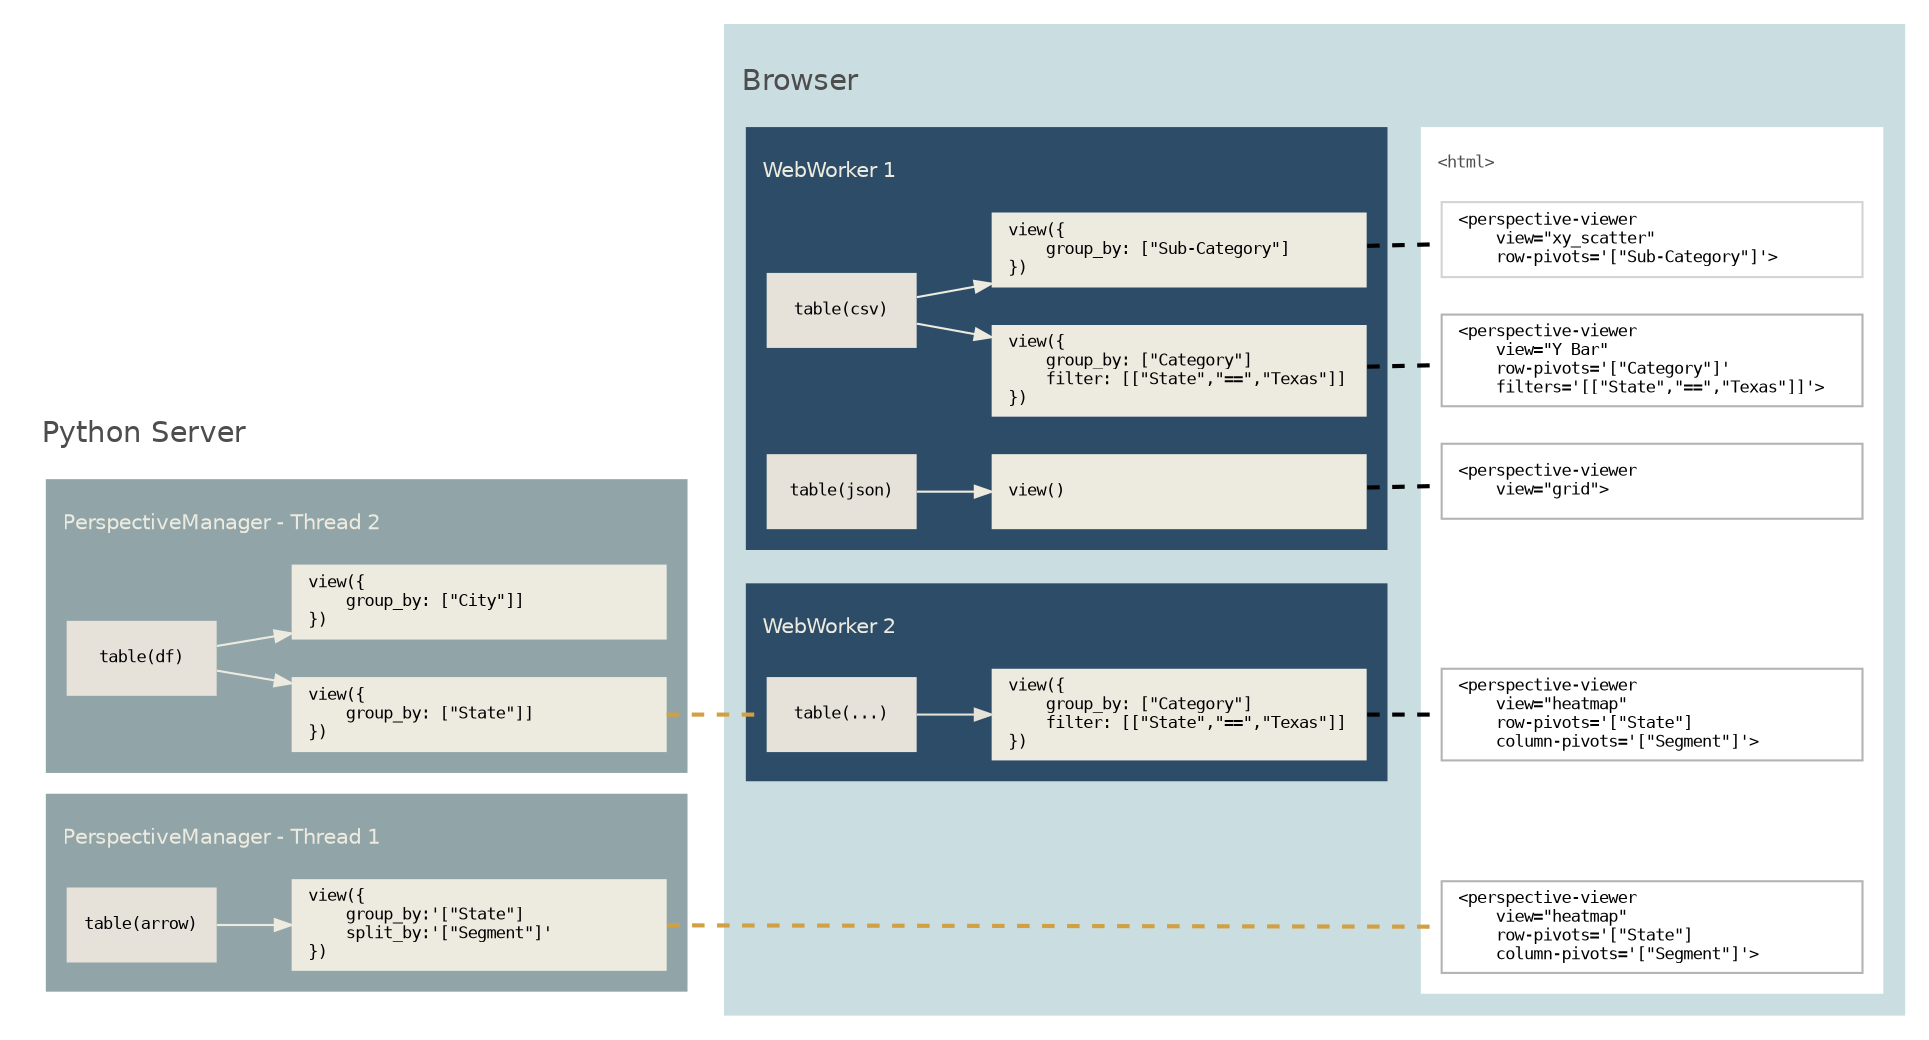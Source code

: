 digraph G {
    bgcolor=transparent
    graph [rankdir="LR" fontname="helvetica" labeljust="l"]
    node [shape="box" fontname="monospace" fontsize=8 color=gray70 style=filled fillcolor=white];
    edge [color="#EDEBDF" arrowsize=0.8]
    subgraph cluster_11 {
        label="\lPython Server";
        fontcolor=gray30
        margin=10
        color=none
        subgraph cluster_thread_2 {
            graph [
                label="\lPerspectiveManager - Thread 2";
                style=filled
                fillcolor="#91A4A8"
                color=none
                fontcolor="#EDEBDF"
                fontsize=10
                margin=10
            ]
            table_thread_2 [
                label="table(df)"
                width=1
                color=none
                fillcolor="#E6E2DA"
            ]
            view_thread_2 [
                label="view({\l    group_by: [\"State\"]]\l})\l"
                width=2.5
                color=none
                fillcolor="#EDEBDF"
            ]
            view_thread_2_2 [
                label="view({\l    group_by: [\"City\"]]\l})\l"
                width=2.5
                color=none
                fillcolor="#EDEBDF"
            ]
            table_thread_2 -> view_thread_2_2;
            table_thread_2 -> view_thread_2;
        }
        subgraph cluster_thread_1 {
            graph [
                label="\lPerspectiveManager - Thread 1";
                style=filled
                fillcolor="#91A4A8"
                color=none
                fontcolor="#EDEBDF"
                fontsize=10
                margin=10
            ]
            table_thread_1 [
                label="table(arrow)"
                width=1
                color=none
                fillcolor="#E6E2DA"
            ]
            view_thread_1 [
                label="view({\l    group_by:'[\"State\"]\l    split_by:'[\"Segment\"]'\l})\l"
                width=2.5
                color=none
                fillcolor="#EDEBDF"
            ]
            table_thread_1 -> view_thread_1;
        }
    }
    subgraph cluster_browser {
        graph [
            label="\lBrowser";
            color="#CADEE1";
            margin=10
            style=filled;
            fontcolor=gray30
        ]
        subgraph cluster_2 {
            graph [
                label="\lWebWorker 1";
                style=filled
                margin=10
                fillcolor="#2D4C68"
                color=none
                fontcolor="#EDEBDF"
                fontsize=10
            ]
            table1 [
                label="table(csv)"
                width=1
                color=none
                fillcolor="#E6E2DA"
            ]
            table_remote_view [
                label="table(json)"
                width=1
                color=none
                fillcolor="#E6E2DA"
            ]
            view1 [
                label="view({\l    group_by: [\"Category\"]\l    filter: [[\"State\",\"==\",\"Texas\"]]\l})\l"
                width=2.5
                color=none
                fillcolor="#EDEBDF"
            ]
            view2 [
                label="view({\l    group_by: [\"Sub-Category\"]\l})\l"
                width=2.5
                color=none
                fillcolor="#EDEBDF"
            ]
            view3 [
                label="view()\l"
                width=2.5
                color=none
                fillcolor="#EDEBDF"
            ]
            table1 -> {view1 view2};
            table_remote_view -> view3;
        }
        
        subgraph cluster_webworker2 {
            graph [
                label="\lWebWorker 2";
                style=filled
                margin=10
                fillcolor="#2D4C68"
                color=none
                fontcolor="#EDEBDF"
                fontsize=10
            ]
            table12 [
                label="table(...)"
                width=1
                color=none
                fillcolor="#E6E2DA"
            ]

            view12 [
                label="view({\l    group_by: [\"Category\"]\l    filter: [[\"State\",\"==\",\"Texas\"]]\l})\l"
                width=2.5
                color=none
                fillcolor="#EDEBDF"
            ]

            table12 -> {view12}  [color="#E6E2DA"];
        }

        view_thread_2  -> table12 [penwidth=2 style=dashed arrowhead=none color="#D1A043"];

        view1 -> viewer1 [penwidth=2 style=dashed arrowhead=none color="#666"];
        view2 -> viewer2 [penwidth=2 style=dashed arrowhead=none color="#666"];
        view3 -> viewer3 [penwidth=2 style=dashed arrowhead=none color="#666"];

        subgraph cluster_41 {
           graph [
                label="\l<html>";
                color=none
                fillcolor=white
                fontcolor=gray30
                fontsize=10
                fontname="monospace" fontsize=8 color=none 

            ]
            viewer1 [
                label = "<perspective-viewer\l    view=\"Y Bar\"\l    row-pivots='[\"Category\"]'\l    filters='[[\"State\",\"==\",\"Texas\"]]'>\l"
                width=2.8
            ];
            viewer2 [
                label = "<perspective-viewer\l    view=\"xy_scatter\"\l    row-pivots='[\"Sub-Category\"]'>\l"
                width=2.8
                color=lightgrey
            ];
            viewer3 [
                label = "<perspective-viewer\l    view=\"grid\">\l"
                width=2.8
            ];
            viewerN [
                style=invis
            ]
            
            viewer5 [
                label = "<perspective-viewer\l    view=\"heatmap\"\l    row-pivots='[\"State\"]\l    column-pivots='[\"Segment\"]'>\l"
                width=2.8
            ];
            viewerZ [
                style=invis
                height=0.3
            ]
            viewer4 [
                label = "<perspective-viewer\l    view=\"heatmap\"\l    row-pivots='[\"State\"]\l    column-pivots='[\"Segment\"]'>\l"
                width=2.8
            ];
            view_thread_1 -> viewer4 [penwidth=2 style=dashed arrowhead=none color="#D1A043" constraint=false];
            view12 -> viewer5 [penwidth=2 style=dashed arrowhead=none color="#666"];
        }
      
        
    }	
}